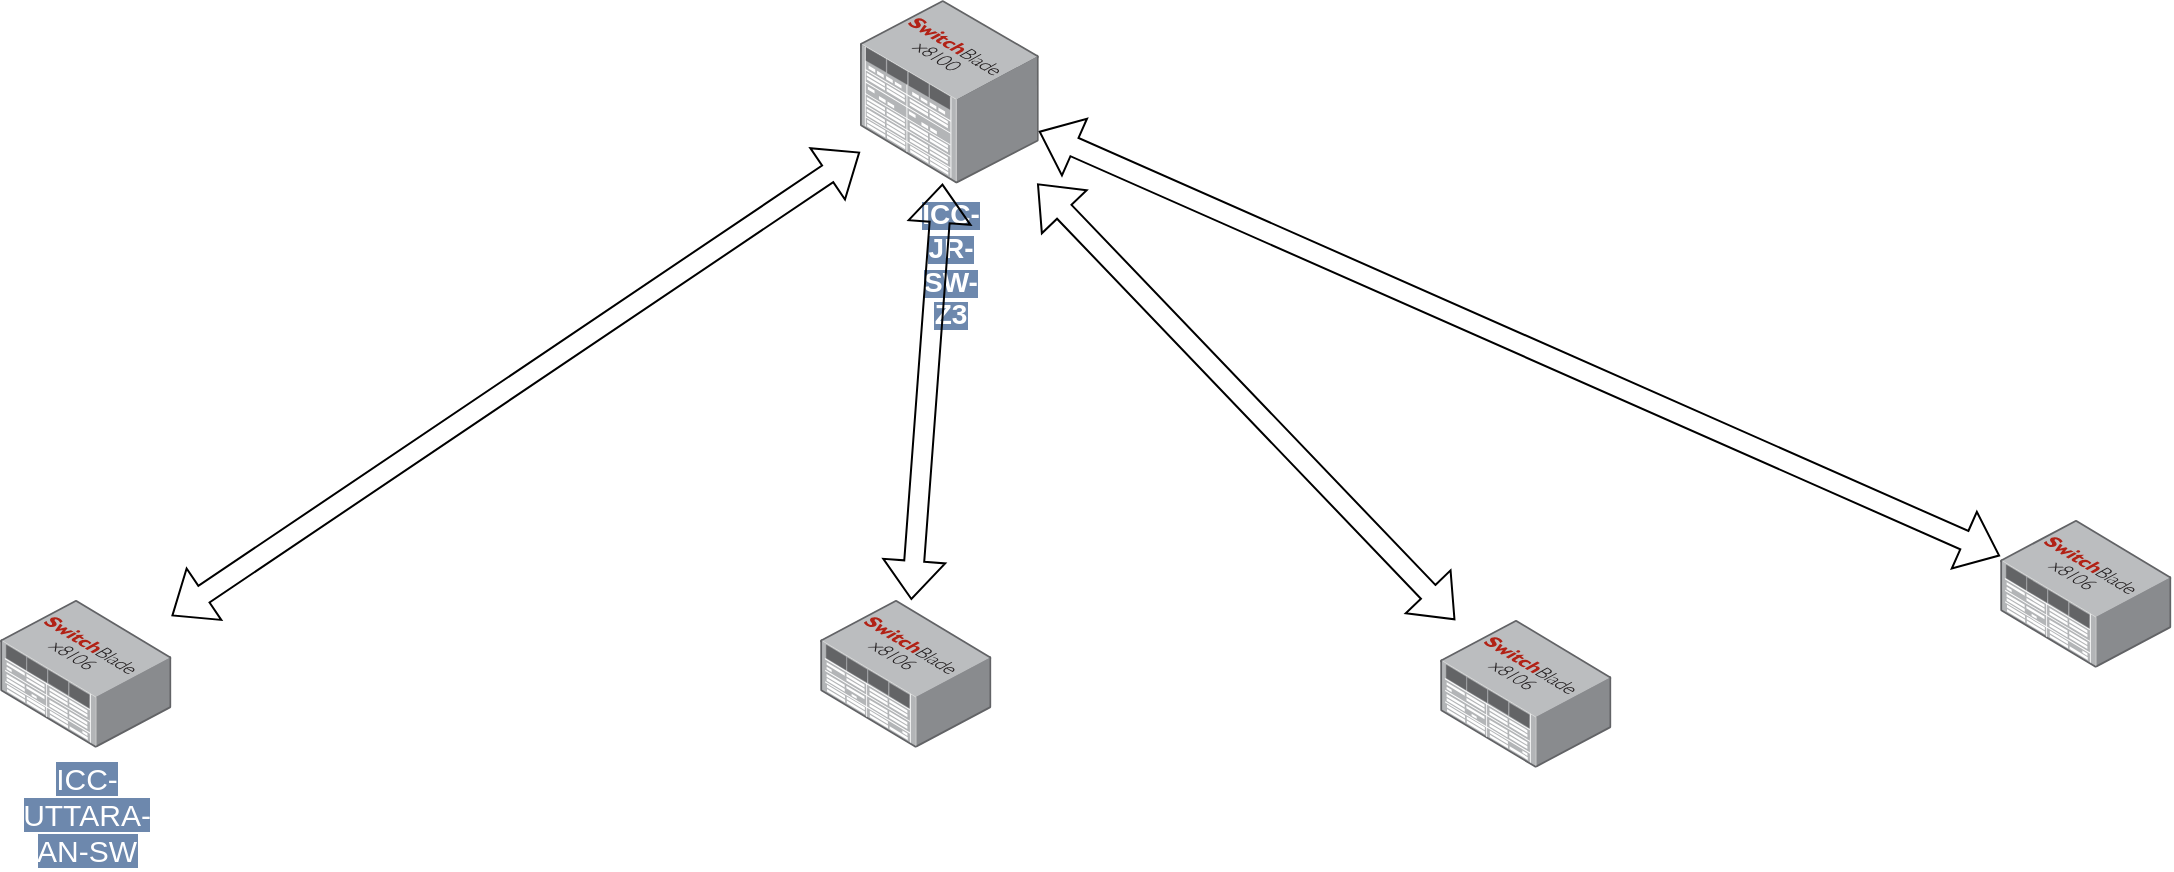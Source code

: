 <mxfile version="24.4.13" type="github">
  <diagram name="Page-1" id="xPtnIfwixtDCUWy_5tHx">
    <mxGraphModel dx="2107" dy="669" grid="1" gridSize="10" guides="1" tooltips="1" connect="1" arrows="1" fold="1" page="1" pageScale="1" pageWidth="850" pageHeight="1100" math="0" shadow="0">
      <root>
        <mxCell id="0" />
        <mxCell id="1" parent="0" />
        <mxCell id="xaR9fU1YUGjWxFH7QcP2-1" value="&lt;span style=&quot;color: rgb(255, 255, 255); font-family: Verdana, Arial, Helvetica, sans-serif; text-align: start; text-wrap: wrap; background-color: rgb(109, 136, 173);&quot;&gt;&lt;b&gt;&lt;font style=&quot;font-size: 14px;&quot;&gt;ICC-JR-SW-Z3&lt;/font&gt;&lt;/b&gt;&lt;/span&gt;" style="image;points=[];aspect=fixed;html=1;align=center;shadow=0;dashed=0;image=img/lib/allied_telesis/switch/Modular_Switch_SBx8112.svg;" vertex="1" parent="1">
          <mxGeometry x="150" y="70" width="89.4" height="91.8" as="geometry" />
        </mxCell>
        <mxCell id="xaR9fU1YUGjWxFH7QcP2-2" value="&lt;span style=&quot;color: rgb(255, 255, 255); font-family: Verdana, Arial, Helvetica, sans-serif; text-align: start; text-wrap: wrap; background-color: rgb(109, 136, 173); font-size: 15px;&quot;&gt;ICC-UTTARA-AN-SW&lt;/span&gt;" style="image;points=[];aspect=fixed;html=1;align=center;shadow=0;dashed=0;image=img/lib/allied_telesis/switch/Modular_Switch_SBx8106.svg;" vertex="1" parent="1">
          <mxGeometry x="-280" y="370" width="85.8" height="73.8" as="geometry" />
        </mxCell>
        <mxCell id="xaR9fU1YUGjWxFH7QcP2-24" value="" style="image;points=[];aspect=fixed;html=1;align=center;shadow=0;dashed=0;image=img/lib/allied_telesis/switch/Modular_Switch_SBx8106.svg;" vertex="1" parent="1">
          <mxGeometry x="130" y="370" width="85.8" height="73.8" as="geometry" />
        </mxCell>
        <mxCell id="xaR9fU1YUGjWxFH7QcP2-25" value="" style="image;points=[];aspect=fixed;html=1;align=center;shadow=0;dashed=0;image=img/lib/allied_telesis/switch/Modular_Switch_SBx8106.svg;" vertex="1" parent="1">
          <mxGeometry x="440" y="380" width="85.8" height="73.8" as="geometry" />
        </mxCell>
        <mxCell id="xaR9fU1YUGjWxFH7QcP2-26" value="" style="image;points=[];aspect=fixed;html=1;align=center;shadow=0;dashed=0;image=img/lib/allied_telesis/switch/Modular_Switch_SBx8106.svg;" vertex="1" parent="1">
          <mxGeometry x="720" y="330" width="85.8" height="73.8" as="geometry" />
        </mxCell>
        <mxCell id="xaR9fU1YUGjWxFH7QcP2-27" value="" style="shape=flexArrow;endArrow=classic;startArrow=classic;html=1;rounded=0;" edge="1" parent="1" source="xaR9fU1YUGjWxFH7QcP2-2" target="xaR9fU1YUGjWxFH7QcP2-1">
          <mxGeometry width="100" height="100" relative="1" as="geometry">
            <mxPoint x="-54.2" y="280" as="sourcePoint" />
            <mxPoint x="45.8" y="180" as="targetPoint" />
          </mxGeometry>
        </mxCell>
        <mxCell id="xaR9fU1YUGjWxFH7QcP2-28" value="" style="shape=flexArrow;endArrow=classic;startArrow=classic;html=1;rounded=0;" edge="1" parent="1" source="xaR9fU1YUGjWxFH7QcP2-24" target="xaR9fU1YUGjWxFH7QcP2-1">
          <mxGeometry width="100" height="100" relative="1" as="geometry">
            <mxPoint x="190" y="350" as="sourcePoint" />
            <mxPoint x="150" y="220" as="targetPoint" />
          </mxGeometry>
        </mxCell>
        <mxCell id="xaR9fU1YUGjWxFH7QcP2-29" value="" style="shape=flexArrow;endArrow=classic;startArrow=classic;html=1;rounded=0;" edge="1" parent="1" source="xaR9fU1YUGjWxFH7QcP2-25" target="xaR9fU1YUGjWxFH7QcP2-1">
          <mxGeometry width="100" height="100" relative="1" as="geometry">
            <mxPoint x="370" y="310" as="sourcePoint" />
            <mxPoint x="370" y="140" as="targetPoint" />
          </mxGeometry>
        </mxCell>
        <mxCell id="xaR9fU1YUGjWxFH7QcP2-30" value="" style="shape=flexArrow;endArrow=classic;startArrow=classic;html=1;rounded=0;" edge="1" parent="1" source="xaR9fU1YUGjWxFH7QcP2-26" target="xaR9fU1YUGjWxFH7QcP2-1">
          <mxGeometry width="100" height="100" relative="1" as="geometry">
            <mxPoint x="570" y="270" as="sourcePoint" />
            <mxPoint x="510" y="80" as="targetPoint" />
          </mxGeometry>
        </mxCell>
      </root>
    </mxGraphModel>
  </diagram>
</mxfile>
